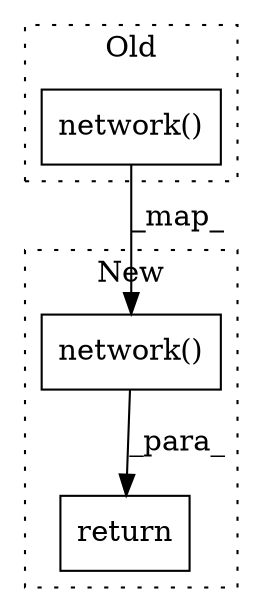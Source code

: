 digraph G {
subgraph cluster0 {
1 [label="network()" a="75" s="6389,6407" l="13,1" shape="box"];
label = "Old";
style="dotted";
}
subgraph cluster1 {
2 [label="network()" a="75" s="6203,6221" l="13,1" shape="box"];
3 [label="return" a="93" s="6196" l="7" shape="box"];
label = "New";
style="dotted";
}
1 -> 2 [label="_map_"];
2 -> 3 [label="_para_"];
}